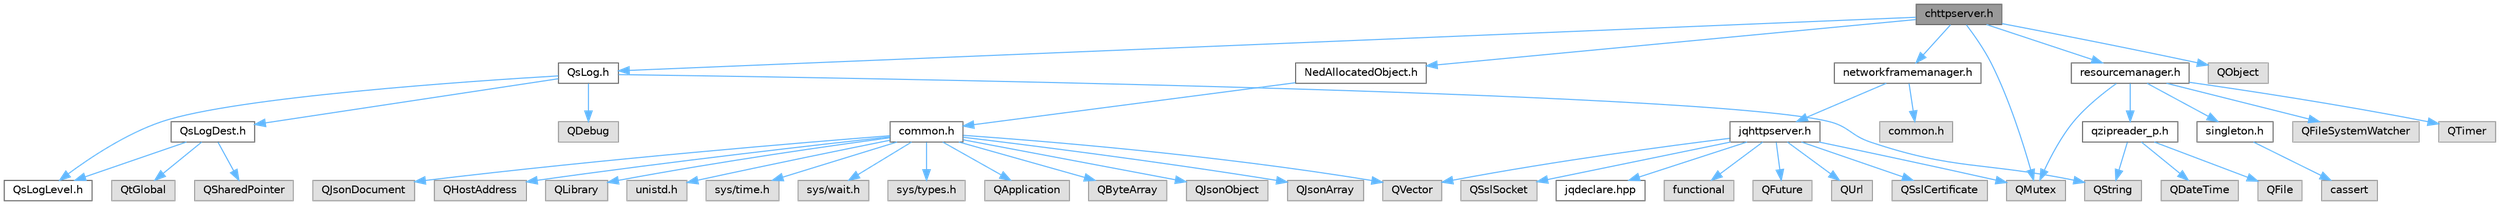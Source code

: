digraph "chttpserver.h"
{
 // LATEX_PDF_SIZE
  bgcolor="transparent";
  edge [fontname=Helvetica,fontsize=10,labelfontname=Helvetica,labelfontsize=10];
  node [fontname=Helvetica,fontsize=10,shape=box,height=0.2,width=0.4];
  Node1 [id="Node000001",label="chttpserver.h",height=0.2,width=0.4,color="gray40", fillcolor="grey60", style="filled", fontcolor="black",tooltip=" "];
  Node1 -> Node2 [id="edge1_Node000001_Node000002",color="steelblue1",style="solid",tooltip=" "];
  Node2 [id="Node000002",label="QsLog.h",height=0.2,width=0.4,color="grey40", fillcolor="white", style="filled",URL="$_qs_log_8h.html",tooltip=" "];
  Node2 -> Node3 [id="edge2_Node000002_Node000003",color="steelblue1",style="solid",tooltip=" "];
  Node3 [id="Node000003",label="QsLogLevel.h",height=0.2,width=0.4,color="grey40", fillcolor="white", style="filled",URL="$_qs_log_level_8h.html",tooltip=" "];
  Node2 -> Node4 [id="edge3_Node000002_Node000004",color="steelblue1",style="solid",tooltip=" "];
  Node4 [id="Node000004",label="QsLogDest.h",height=0.2,width=0.4,color="grey40", fillcolor="white", style="filled",URL="$_qs_log_dest_8h.html",tooltip=" "];
  Node4 -> Node3 [id="edge4_Node000004_Node000003",color="steelblue1",style="solid",tooltip=" "];
  Node4 -> Node5 [id="edge5_Node000004_Node000005",color="steelblue1",style="solid",tooltip=" "];
  Node5 [id="Node000005",label="QSharedPointer",height=0.2,width=0.4,color="grey60", fillcolor="#E0E0E0", style="filled",tooltip=" "];
  Node4 -> Node6 [id="edge6_Node000004_Node000006",color="steelblue1",style="solid",tooltip=" "];
  Node6 [id="Node000006",label="QtGlobal",height=0.2,width=0.4,color="grey60", fillcolor="#E0E0E0", style="filled",tooltip=" "];
  Node2 -> Node7 [id="edge7_Node000002_Node000007",color="steelblue1",style="solid",tooltip=" "];
  Node7 [id="Node000007",label="QDebug",height=0.2,width=0.4,color="grey60", fillcolor="#E0E0E0", style="filled",tooltip=" "];
  Node2 -> Node8 [id="edge8_Node000002_Node000008",color="steelblue1",style="solid",tooltip=" "];
  Node8 [id="Node000008",label="QString",height=0.2,width=0.4,color="grey60", fillcolor="#E0E0E0", style="filled",tooltip=" "];
  Node1 -> Node9 [id="edge9_Node000001_Node000009",color="steelblue1",style="solid",tooltip=" "];
  Node9 [id="Node000009",label="networkframemanager.h",height=0.2,width=0.4,color="grey40", fillcolor="white", style="filled",URL="$networkframemanager_8h.html",tooltip=" "];
  Node9 -> Node10 [id="edge10_Node000009_Node000010",color="steelblue1",style="solid",tooltip=" "];
  Node10 [id="Node000010",label="common.h",height=0.2,width=0.4,color="grey60", fillcolor="#E0E0E0", style="filled",tooltip=" "];
  Node9 -> Node11 [id="edge11_Node000009_Node000011",color="steelblue1",style="solid",tooltip=" "];
  Node11 [id="Node000011",label="jqhttpserver.h",height=0.2,width=0.4,color="grey40", fillcolor="white", style="filled",URL="$jqhttpserver_8h.html",tooltip="JQHttpServer 头文件，包含 HTTP 服务器的类和枚举定义。"];
  Node11 -> Node12 [id="edge12_Node000011_Node000012",color="steelblue1",style="solid",tooltip=" "];
  Node12 [id="Node000012",label="functional",height=0.2,width=0.4,color="grey60", fillcolor="#E0E0E0", style="filled",tooltip=" "];
  Node11 -> Node13 [id="edge13_Node000011_Node000013",color="steelblue1",style="solid",tooltip=" "];
  Node13 [id="Node000013",label="QVector",height=0.2,width=0.4,color="grey60", fillcolor="#E0E0E0", style="filled",tooltip=" "];
  Node11 -> Node14 [id="edge14_Node000011_Node000014",color="steelblue1",style="solid",tooltip=" "];
  Node14 [id="Node000014",label="QFuture",height=0.2,width=0.4,color="grey60", fillcolor="#E0E0E0", style="filled",tooltip=" "];
  Node11 -> Node15 [id="edge15_Node000011_Node000015",color="steelblue1",style="solid",tooltip=" "];
  Node15 [id="Node000015",label="QMutex",height=0.2,width=0.4,color="grey60", fillcolor="#E0E0E0", style="filled",tooltip=" "];
  Node11 -> Node16 [id="edge16_Node000011_Node000016",color="steelblue1",style="solid",tooltip=" "];
  Node16 [id="Node000016",label="QUrl",height=0.2,width=0.4,color="grey60", fillcolor="#E0E0E0", style="filled",tooltip=" "];
  Node11 -> Node17 [id="edge17_Node000011_Node000017",color="steelblue1",style="solid",tooltip=" "];
  Node17 [id="Node000017",label="QSslCertificate",height=0.2,width=0.4,color="grey60", fillcolor="#E0E0E0", style="filled",tooltip=" "];
  Node11 -> Node18 [id="edge18_Node000011_Node000018",color="steelblue1",style="solid",tooltip=" "];
  Node18 [id="Node000018",label="QSslSocket",height=0.2,width=0.4,color="grey60", fillcolor="#E0E0E0", style="filled",tooltip=" "];
  Node11 -> Node19 [id="edge19_Node000011_Node000019",color="steelblue1",style="solid",tooltip=" "];
  Node19 [id="Node000019",label="jqdeclare.hpp",height=0.2,width=0.4,color="grey40", fillcolor="white", style="filled",URL="$jqdeclare_8hpp.html",tooltip="JQLibrary 的声明文件，包含宏定义和导出声明。"];
  Node1 -> Node20 [id="edge20_Node000001_Node000020",color="steelblue1",style="solid",tooltip=" "];
  Node20 [id="Node000020",label="NedAllocatedObject.h",height=0.2,width=0.4,color="grey40", fillcolor="white", style="filled",URL="$_ned_allocated_object_8h.html",tooltip=" "];
  Node20 -> Node21 [id="edge21_Node000020_Node000021",color="steelblue1",style="solid",tooltip=" "];
  Node21 [id="Node000021",label="common.h",height=0.2,width=0.4,color="grey40", fillcolor="white", style="filled",URL="$_my_common_2common_8h.html",tooltip=" "];
  Node21 -> Node22 [id="edge22_Node000021_Node000022",color="steelblue1",style="solid",tooltip=" "];
  Node22 [id="Node000022",label="QApplication",height=0.2,width=0.4,color="grey60", fillcolor="#E0E0E0", style="filled",tooltip=" "];
  Node21 -> Node13 [id="edge23_Node000021_Node000013",color="steelblue1",style="solid",tooltip=" "];
  Node21 -> Node23 [id="edge24_Node000021_Node000023",color="steelblue1",style="solid",tooltip=" "];
  Node23 [id="Node000023",label="QByteArray",height=0.2,width=0.4,color="grey60", fillcolor="#E0E0E0", style="filled",tooltip=" "];
  Node21 -> Node24 [id="edge25_Node000021_Node000024",color="steelblue1",style="solid",tooltip=" "];
  Node24 [id="Node000024",label="QJsonObject",height=0.2,width=0.4,color="grey60", fillcolor="#E0E0E0", style="filled",tooltip=" "];
  Node21 -> Node25 [id="edge26_Node000021_Node000025",color="steelblue1",style="solid",tooltip=" "];
  Node25 [id="Node000025",label="QJsonArray",height=0.2,width=0.4,color="grey60", fillcolor="#E0E0E0", style="filled",tooltip=" "];
  Node21 -> Node26 [id="edge27_Node000021_Node000026",color="steelblue1",style="solid",tooltip=" "];
  Node26 [id="Node000026",label="QJsonDocument",height=0.2,width=0.4,color="grey60", fillcolor="#E0E0E0", style="filled",tooltip=" "];
  Node21 -> Node27 [id="edge28_Node000021_Node000027",color="steelblue1",style="solid",tooltip=" "];
  Node27 [id="Node000027",label="QHostAddress",height=0.2,width=0.4,color="grey60", fillcolor="#E0E0E0", style="filled",tooltip=" "];
  Node21 -> Node28 [id="edge29_Node000021_Node000028",color="steelblue1",style="solid",tooltip=" "];
  Node28 [id="Node000028",label="QLibrary",height=0.2,width=0.4,color="grey60", fillcolor="#E0E0E0", style="filled",tooltip=" "];
  Node21 -> Node29 [id="edge30_Node000021_Node000029",color="steelblue1",style="solid",tooltip=" "];
  Node29 [id="Node000029",label="unistd.h",height=0.2,width=0.4,color="grey60", fillcolor="#E0E0E0", style="filled",tooltip=" "];
  Node21 -> Node30 [id="edge31_Node000021_Node000030",color="steelblue1",style="solid",tooltip=" "];
  Node30 [id="Node000030",label="sys/time.h",height=0.2,width=0.4,color="grey60", fillcolor="#E0E0E0", style="filled",tooltip=" "];
  Node21 -> Node31 [id="edge32_Node000021_Node000031",color="steelblue1",style="solid",tooltip=" "];
  Node31 [id="Node000031",label="sys/wait.h",height=0.2,width=0.4,color="grey60", fillcolor="#E0E0E0", style="filled",tooltip=" "];
  Node21 -> Node32 [id="edge33_Node000021_Node000032",color="steelblue1",style="solid",tooltip=" "];
  Node32 [id="Node000032",label="sys/types.h",height=0.2,width=0.4,color="grey60", fillcolor="#E0E0E0", style="filled",tooltip=" "];
  Node1 -> Node33 [id="edge34_Node000001_Node000033",color="steelblue1",style="solid",tooltip=" "];
  Node33 [id="Node000033",label="resourcemanager.h",height=0.2,width=0.4,color="grey40", fillcolor="white", style="filled",URL="$resourcemanager_8h.html",tooltip=" "];
  Node33 -> Node34 [id="edge35_Node000033_Node000034",color="steelblue1",style="solid",tooltip=" "];
  Node34 [id="Node000034",label="singleton.h",height=0.2,width=0.4,color="grey40", fillcolor="white", style="filled",URL="$util_2_my_common_2singleton_8h.html",tooltip=" "];
  Node34 -> Node35 [id="edge36_Node000034_Node000035",color="steelblue1",style="solid",tooltip=" "];
  Node35 [id="Node000035",label="cassert",height=0.2,width=0.4,color="grey60", fillcolor="#E0E0E0", style="filled",tooltip=" "];
  Node33 -> Node15 [id="edge37_Node000033_Node000015",color="steelblue1",style="solid",tooltip=" "];
  Node33 -> Node36 [id="edge38_Node000033_Node000036",color="steelblue1",style="solid",tooltip=" "];
  Node36 [id="Node000036",label="QFileSystemWatcher",height=0.2,width=0.4,color="grey60", fillcolor="#E0E0E0", style="filled",tooltip=" "];
  Node33 -> Node37 [id="edge39_Node000033_Node000037",color="steelblue1",style="solid",tooltip=" "];
  Node37 [id="Node000037",label="QTimer",height=0.2,width=0.4,color="grey60", fillcolor="#E0E0E0", style="filled",tooltip=" "];
  Node33 -> Node38 [id="edge40_Node000033_Node000038",color="steelblue1",style="solid",tooltip=" "];
  Node38 [id="Node000038",label="qzipreader_p.h",height=0.2,width=0.4,color="grey40", fillcolor="white", style="filled",URL="$qzipreader__p_8h.html",tooltip=" "];
  Node38 -> Node39 [id="edge41_Node000038_Node000039",color="steelblue1",style="solid",tooltip=" "];
  Node39 [id="Node000039",label="QDateTime",height=0.2,width=0.4,color="grey60", fillcolor="#E0E0E0", style="filled",tooltip=" "];
  Node38 -> Node40 [id="edge42_Node000038_Node000040",color="steelblue1",style="solid",tooltip=" "];
  Node40 [id="Node000040",label="QFile",height=0.2,width=0.4,color="grey60", fillcolor="#E0E0E0", style="filled",tooltip=" "];
  Node38 -> Node8 [id="edge43_Node000038_Node000008",color="steelblue1",style="solid",tooltip=" "];
  Node1 -> Node41 [id="edge44_Node000001_Node000041",color="steelblue1",style="solid",tooltip=" "];
  Node41 [id="Node000041",label="QObject",height=0.2,width=0.4,color="grey60", fillcolor="#E0E0E0", style="filled",tooltip=" "];
  Node1 -> Node15 [id="edge45_Node000001_Node000015",color="steelblue1",style="solid",tooltip=" "];
}
